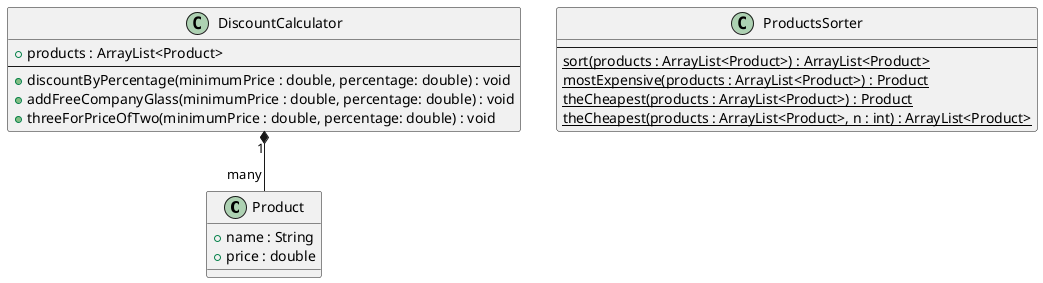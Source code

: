 @startuml test


class Product {
    + name : String
    + price : double
}

DiscountCalculator "1" *-- "many" Product

class DiscountCalculator {
    + products : ArrayList<Product>
    ----
    + discountByPercentage(minimumPrice : double, percentage: double) : void
    + addFreeCompanyGlass(minimumPrice : double, percentage: double) : void
    + threeForPriceOfTwo(minimumPrice : double, percentage: double) : void
}

class ProductsSorter {
    ----
    {static}  sort(products : ArrayList<Product>) : ArrayList<Product>
    {static}  mostExpensive(products : ArrayList<Product>) : Product
    {static}  theCheapest(products : ArrayList<Product>) : Product
    {static}  theCheapest(products : ArrayList<Product>, n : int) : ArrayList<Product>
}

@enduml